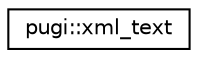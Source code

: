digraph "Graphical Class Hierarchy"
{
 // LATEX_PDF_SIZE
  edge [fontname="Helvetica",fontsize="10",labelfontname="Helvetica",labelfontsize="10"];
  node [fontname="Helvetica",fontsize="10",shape=record];
  rankdir="LR";
  Node0 [label="pugi::xml_text",height=0.2,width=0.4,color="black", fillcolor="white", style="filled",URL="$classpugi_1_1xml__text.html",tooltip=" "];
}
